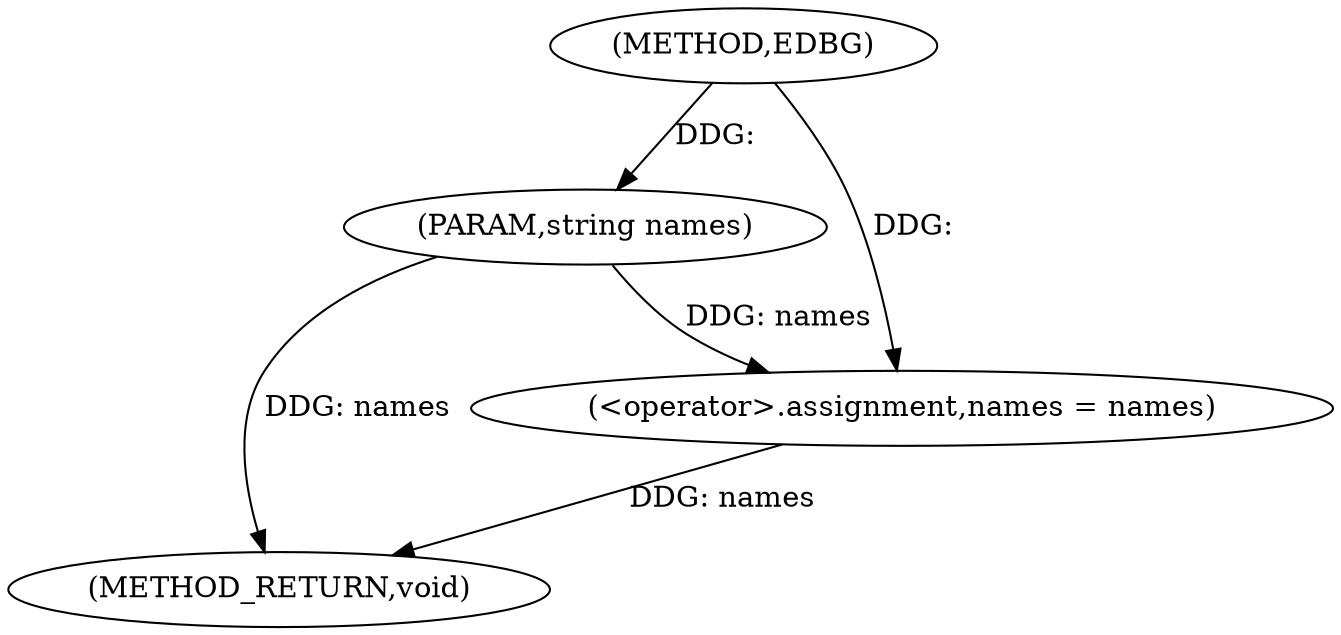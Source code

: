 digraph "EDBG" {  
"1000309" [label = "(METHOD,EDBG)" ]
"1000315" [label = "(METHOD_RETURN,void)" ]
"1000310" [label = "(PARAM,string names)" ]
"1000312" [label = "(<operator>.assignment,names = names)" ]
  "1000310" -> "1000315"  [ label = "DDG: names"] 
  "1000312" -> "1000315"  [ label = "DDG: names"] 
  "1000309" -> "1000310"  [ label = "DDG: "] 
  "1000310" -> "1000312"  [ label = "DDG: names"] 
  "1000309" -> "1000312"  [ label = "DDG: "] 
}

